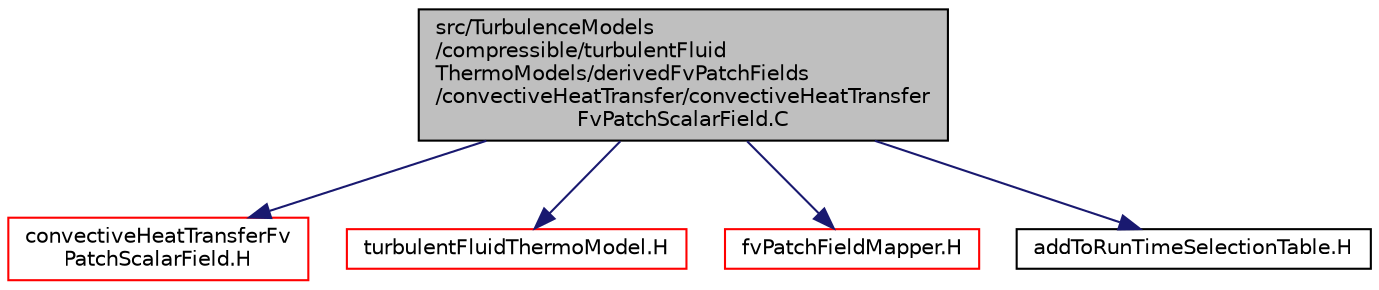 digraph "src/TurbulenceModels/compressible/turbulentFluidThermoModels/derivedFvPatchFields/convectiveHeatTransfer/convectiveHeatTransferFvPatchScalarField.C"
{
  bgcolor="transparent";
  edge [fontname="Helvetica",fontsize="10",labelfontname="Helvetica",labelfontsize="10"];
  node [fontname="Helvetica",fontsize="10",shape=record];
  Node0 [label="src/TurbulenceModels\l/compressible/turbulentFluid\lThermoModels/derivedFvPatchFields\l/convectiveHeatTransfer/convectiveHeatTransfer\lFvPatchScalarField.C",height=0.2,width=0.4,color="black", fillcolor="grey75", style="filled", fontcolor="black"];
  Node0 -> Node1 [color="midnightblue",fontsize="10",style="solid",fontname="Helvetica"];
  Node1 [label="convectiveHeatTransferFv\lPatchScalarField.H",height=0.2,width=0.4,color="red",URL="$a17582.html"];
  Node0 -> Node207 [color="midnightblue",fontsize="10",style="solid",fontname="Helvetica"];
  Node207 [label="turbulentFluidThermoModel.H",height=0.2,width=0.4,color="red",URL="$a17672.html"];
  Node0 -> Node344 [color="midnightblue",fontsize="10",style="solid",fontname="Helvetica"];
  Node344 [label="fvPatchFieldMapper.H",height=0.2,width=0.4,color="red",URL="$a02630.html"];
  Node0 -> Node345 [color="midnightblue",fontsize="10",style="solid",fontname="Helvetica"];
  Node345 [label="addToRunTimeSelectionTable.H",height=0.2,width=0.4,color="black",URL="$a09989.html",tooltip="Macros for easy insertion into run-time selection tables. "];
}
